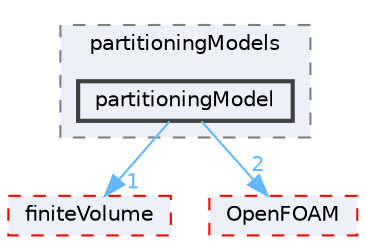 digraph "src/phaseSystemModels/reactingEuler/multiphaseSystem/derivedFvPatchFields/wallBoilingSubModels/partitioningModels/partitioningModel"
{
 // LATEX_PDF_SIZE
  bgcolor="transparent";
  edge [fontname=Helvetica,fontsize=10,labelfontname=Helvetica,labelfontsize=10];
  node [fontname=Helvetica,fontsize=10,shape=box,height=0.2,width=0.4];
  compound=true
  subgraph clusterdir_0f3f77e1d4da6a60e63b2ee18eee4c6a {
    graph [ bgcolor="#edf0f7", pencolor="grey50", label="partitioningModels", fontname=Helvetica,fontsize=10 style="filled,dashed", URL="dir_0f3f77e1d4da6a60e63b2ee18eee4c6a.html",tooltip=""]
  dir_7f92e579e10550d731637ba6b0b3e6d7 [label="partitioningModel", fillcolor="#edf0f7", color="grey25", style="filled,bold", URL="dir_7f92e579e10550d731637ba6b0b3e6d7.html",tooltip=""];
  }
  dir_9bd15774b555cf7259a6fa18f99fe99b [label="finiteVolume", fillcolor="#edf0f7", color="red", style="filled,dashed", URL="dir_9bd15774b555cf7259a6fa18f99fe99b.html",tooltip=""];
  dir_c5473ff19b20e6ec4dfe5c310b3778a8 [label="OpenFOAM", fillcolor="#edf0f7", color="red", style="filled,dashed", URL="dir_c5473ff19b20e6ec4dfe5c310b3778a8.html",tooltip=""];
  dir_7f92e579e10550d731637ba6b0b3e6d7->dir_9bd15774b555cf7259a6fa18f99fe99b [headlabel="1", labeldistance=1.5 headhref="dir_002811_001387.html" href="dir_002811_001387.html" color="steelblue1" fontcolor="steelblue1"];
  dir_7f92e579e10550d731637ba6b0b3e6d7->dir_c5473ff19b20e6ec4dfe5c310b3778a8 [headlabel="2", labeldistance=1.5 headhref="dir_002811_002695.html" href="dir_002811_002695.html" color="steelblue1" fontcolor="steelblue1"];
}
